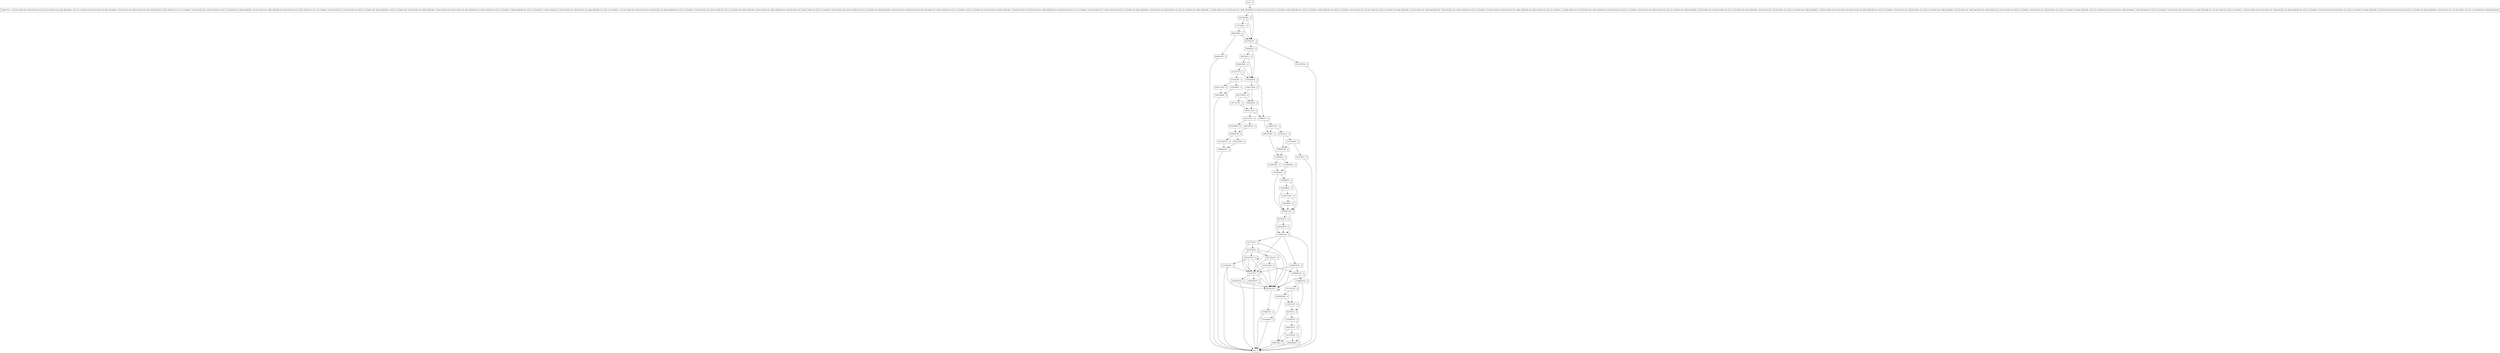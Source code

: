digraph logInternal {
node [shape=record];
376970007 [label="376970007 - []"];
2065001392 [label="2065001392 - []"];
1213879162 [label="1213879162 - []"];
1198829782 [label="1198829782 - []"];
1827701854 [label="1827701854 - []"];
1574777774 [label="1574777774 - []"];
1606455964 [label="1606455964 - []"];
1218697433 [label="1218697433 - []"];
1065992368 [label="1065992368 - []"];
1476286976 [label="1476286976 - []"];
1659488043 [label="1659488043 - []"];
2017403063 [label="2017403063 - []"];
766439936 [label="766439936 - []"];
2033538770 [label="2033538770 - []"];
2111661667 [label="2111661667 - []"];
1307123731 [label="1307123731 - []"];
1372441846 [label="1372441846 - []"];
1525597547 [label="1525597547 - []"];
1838171921 [label="1838171921 - []"];
1842981434 [label="1842981434 - []"];
796665449 [label="796665449 - []"];
792945416 [label="792945416 - []"];
463779044 [label="463779044 - []"];
577100185 [label="577100185 - []"];
80579155 [label="80579155 - []"];
544963860 [label="544963860 - []"];
1499748686 [label="1499748686 - []"];
entry [label="entry - []"];
exit [label="exit - []"];
1201376239 [label="1201376239 - []"];
444150754 [label="444150754 - []"];
2032953237 [label="2032953237 - []"];
1094216551 [label="1094216551 - []"];
1898601647 [label="1898601647 - []"];
1473543097 [label="1473543097 - []"];
1689458458 [label="1689458458 - []"];
894020347 [label="894020347 - []"];
809873823 [label="809873823 - []"];
1026801024 [label="1026801024 - []"];
1408187655 [label="1408187655 - []"];
151776136 [label="151776136 - []"];
2100715261 [label="2100715261 - []"];
640159527 [label="640159527 - []"];
807207015 [label="807207015 - []"];
2068170312 [label="2068170312 - [(DUPLICATES && !SEQUENTIAL && ENV_IS_LOCKING && MAX_MEMORY), (ENV_IS_LOCKING && DUPLICATES && MAX_MEMORY), (DUPLICATES && SEQUENTIAL && MAX_MEMORY && CACHE_MODE && ENV_IS_LOCKING), (DUPLICATES && CACHE_MODE && ENV_IS_LOCKING && !MAX_MEMORY), (!DUPLICATES && !MAX_MEMORY && SEQUENTIAL && CACHE_MODE && ENV_IS_LOCKING), (DUPLICATES && !CACHE_MODE && ENV_IS_LOCKING && !MAX_MEMORY), (ENV_IS_LOCKING && !DUPLICATES && !MAX_MEMORY), (!DUPLICATES && SEQUENTIAL && MAX_MEMORY && CACHE_MODE && ENV_IS_LOCKING), (!MAX_MEMORY && !ENV_IS_LOCKING), (!CACHE_MODE && !DUPLICATES && !SEQUENTIAL && MAX_MEMORY && ENV_IS_LOCKING), (!CACHE_MODE && !DUPLICATES && SEQUENTIAL && MAX_MEMORY && ENV_IS_LOCKING), (!DUPLICATES && CACHE_MODE && ENV_IS_LOCKING && !MAX_MEMORY), (DUPLICATES && !MAX_MEMORY && !SEQUENTIAL && CACHE_MODE && ENV_IS_LOCKING), (DUPLICATES && CACHE_MODE && ENV_IS_LOCKING && MAX_MEMORY), (DUPLICATES && !SEQUENTIAL && MAX_MEMORY && CACHE_MODE && ENV_IS_LOCKING), (ENV_IS_LOCKING && !DUPLICATES && MAX_MEMORY), (!CACHE_MODE && DUPLICATES && !MAX_MEMORY && !SEQUENTIAL && ENV_IS_LOCKING), (!DUPLICATES && !CACHE_MODE && ENV_IS_LOCKING && MAX_MEMORY), (!DUPLICATES && SEQUENTIAL && ENV_IS_LOCKING && !MAX_MEMORY), (!CACHE_MODE && !DUPLICATES && !MAX_MEMORY && !SEQUENTIAL && ENV_IS_LOCKING), (MAX_MEMORY && !ENV_IS_LOCKING), (MAX_MEMORY && ENV_IS_LOCKING), (!DUPLICATES && CACHE_MODE && ENV_IS_LOCKING && MAX_MEMORY), (!DUPLICATES && !MAX_MEMORY && !SEQUENTIAL && CACHE_MODE && ENV_IS_LOCKING), (!CACHE_MODE && DUPLICATES && !MAX_MEMORY && SEQUENTIAL && ENV_IS_LOCKING), (!CACHE_MODE && !DUPLICATES && !MAX_MEMORY && SEQUENTIAL && ENV_IS_LOCKING), (DUPLICATES && SEQUENTIAL && ENV_IS_LOCKING && !MAX_MEMORY), (DUPLICATES && !CACHE_MODE && ENV_IS_LOCKING && MAX_MEMORY), (DUPLICATES && !SEQUENTIAL && ENV_IS_LOCKING && !MAX_MEMORY), (!CACHE_MODE && DUPLICATES && SEQUENTIAL && MAX_MEMORY && ENV_IS_LOCKING), (!DUPLICATES && !SEQUENTIAL && ENV_IS_LOCKING && !MAX_MEMORY), (DUPLICATES && !MAX_MEMORY && SEQUENTIAL && CACHE_MODE && ENV_IS_LOCKING), (!DUPLICATES && !SEQUENTIAL && ENV_IS_LOCKING && MAX_MEMORY), (ENV_IS_LOCKING && DUPLICATES && !MAX_MEMORY), (!MAX_MEMORY && ENV_IS_LOCKING), (!DUPLICATES && !SEQUENTIAL && MAX_MEMORY && CACHE_MODE && ENV_IS_LOCKING), (!CACHE_MODE && DUPLICATES && !SEQUENTIAL && MAX_MEMORY && ENV_IS_LOCKING), (!DUPLICATES && SEQUENTIAL && ENV_IS_LOCKING && MAX_MEMORY), (DUPLICATES && SEQUENTIAL && ENV_IS_LOCKING && MAX_MEMORY), (!DUPLICATES && !CACHE_MODE && ENV_IS_LOCKING && !MAX_MEMORY)]"];
201433727 [label="201433727 - []"];
102955290 [label="102955290 - []"];
1488966104 [label="1488966104 - []"];
1904071323 [label="1904071323 - []"];
714714481 [label="714714481 - []"];
210816112 [label="210816112 - []"];
207312813 [label="207312813 - []"];
1004034978 [label="1004034978 - []"];
1819440810 [label="1819440810 - []"];
1794024926 [label="1794024926 - []"];
1213637044 [label="1213637044 - []"];
345245613 [label="345245613 - []"];
388304551 [label="388304551 - []"];
1130430120 [label="1130430120 - []"];
53994470 [label="53994470 - []"];
1364537527 [label="1364537527 - []"];
1012825031 [label="1012825031 - []"];
1182107287 [label="1182107287 - []"];
687837874 [label="687837874 - []"];
424110750 [label="424110750 - []"];
520237858 [label="520237858 - []"];
1438771946 [label="1438771946 - []"];
888278602 [label="888278602 - []"];
1717397532 [label="1717397532 - []"];
583359049 [label="583359049 - []"];
765858075 [label="765858075 - []"];
484526544 [label="484526544 - []"];
1579682747 [label="1579682747 - []"];
entry;
exit;
376970007 -> 1499748686;
2065001392 -> 1130430120;
2065001392 -> 807207015;
1213879162 -> 1689458458;
1213879162 -> 809873823;
1198829782 -> 1717397532;
1198829782 -> 80579155;
1827701854 -> 1307123731;
1827701854 -> 388304551;
1574777774 -> 1819440810;
1574777774 -> 577100185;
1606455964 -> 102955290;
1218697433 -> 1794024926;
1065992368 -> 1476286976;
1065992368 -> 1182107287;
1476286976 -> exit;
1659488043 -> 2065001392;
1659488043 -> 2100715261;
2017403063 -> 714714481;
2017403063 -> 2032953237;
766439936 -> 2065001392;
2033538770 -> 1898601647;
2111661667 -> 201433727;
2111661667 -> exit;
2111661667 -> 444150754;
1307123731 -> 1904071323;
1372441846 -> 201433727;
1372441846 -> 1488966104;
1372441846 -> 444150754;
1525597547 -> 1689458458;
1525597547 -> 1094216551;
1838171921 -> 1499748686;
1842981434 -> exit;
1842981434 -> 444150754;
796665449 -> 102955290;
792945416 -> 1819440810;
792945416 -> 345245613;
463779044 -> 687837874;
463779044 -> 201433727;
463779044 -> 1201376239;
463779044 -> 444150754;
577100185 -> 376970007;
577100185 -> 1838171921;
80579155 -> 1525597547;
80579155 -> 809873823;
544963860 -> 1819440810;
544963860 -> 1574777774;
1499748686 -> exit;
entry -> 2068170312;
1201376239 -> 201433727;
1201376239 -> 444150754;
1201376239 -> 1372441846;
444150754 -> 444150754;
444150754 -> 1579682747;
2032953237 -> 792945416;
2032953237 -> 1213637044;
1094216551 -> 1213879162;
1094216551 -> 809873823;
1898601647 -> exit;
1473543097 -> 207312813;
1473543097 -> 796665449;
1689458458 -> exit;
894020347 -> exit;
809873823 -> exit;
1026801024 -> 520237858;
1026801024 -> 2033538770;
1408187655 -> 201433727;
1408187655 -> 1488966104;
1408187655 -> 444150754;
151776136 -> 201433727;
151776136 -> 463779044;
151776136 -> 444150754;
2100715261 -> 766439936;
2100715261 -> 2065001392;
640159527 -> 1026801024;
807207015 -> 1130430120;
807207015 -> 484526544;
2068170312 -> 2032953237;
2068170312 -> 2017403063;
201433727 -> 1004034978;
201433727 -> 1842981434;
201433727 -> 444150754;
102955290 -> 1218697433;
102955290 -> 1012825031;
1488966104 -> 1198829782;
1904071323 -> 424110750;
1904071323 -> 53994470;
714714481 -> 888278602;
714714481 -> 2032953237;
210816112 -> 1473543097;
210816112 -> 796665449;
207312813 -> exit;
1004034978 -> exit;
1004034978 -> 444150754;
1819440810 -> 1438771946;
1819440810 -> 53994470;
1794024926 -> 2065001392;
1794024926 -> 765858075;
1213637044 -> exit;
345245613 -> 544963860;
345245613 -> 1819440810;
388304551 -> 1904071323;
1130430120 -> 201433727;
1130430120 -> 1408187655;
1130430120 -> 151776136;
1130430120 -> 444150754;
53994470 -> 1606455964;
53994470 -> 1364537527;
1364537527 -> 1606455964;
1364537527 -> 210816112;
1012825031 -> 1794024926;
1182107287 -> 80579155;
687837874 -> 687837874;
687837874 -> 201433727;
687837874 -> 2111661667;
687837874 -> 444150754;
424110750 -> 583359049;
424110750 -> 640159527;
520237858 -> 1898601647;
1438771946 -> 1827701854;
1438771946 -> 388304551;
888278602 -> 894020347;
888278602 -> 2032953237;
1717397532 -> 1065992368;
1717397532 -> 1182107287;
583359049 -> 1026801024;
765858075 -> 2065001392;
765858075 -> 1659488043;
484526544 -> 1130430120;
1579682747 -> exit;
}
